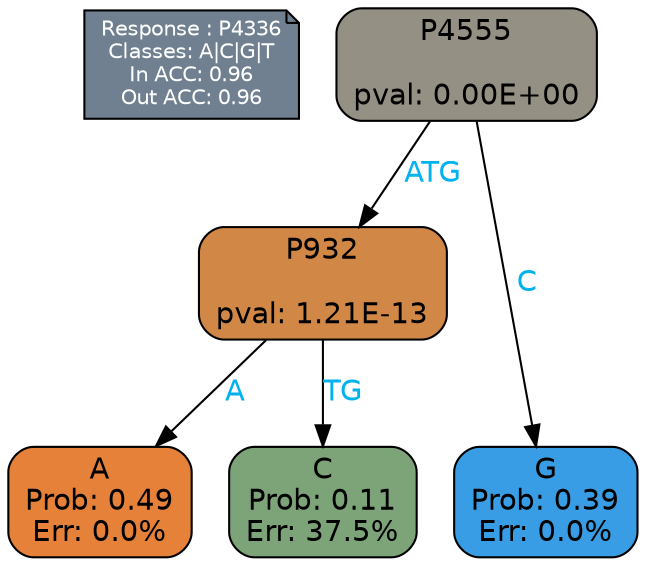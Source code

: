 digraph Tree {
node [shape=box, style="filled, rounded", color="black", fontname=helvetica] ;
graph [ranksep=equally, splines=polylines, bgcolor=transparent, dpi=600] ;
edge [fontname=helvetica] ;
LEGEND [label="Response : P4336
Classes: A|C|G|T
In ACC: 0.96
Out ACC: 0.96
",shape=note,align=left,style=filled,fillcolor="slategray",fontcolor="white",fontsize=10];1 [label="P4555

pval: 0.00E+00", fillcolor="#959084"] ;
2 [label="P932

pval: 1.21E-13", fillcolor="#d18745"] ;
3 [label="A
Prob: 0.49
Err: 0.0%", fillcolor="#e58139"] ;
4 [label="C
Prob: 0.11
Err: 37.5%", fillcolor="#7da479"] ;
5 [label="G
Prob: 0.39
Err: 0.0%", fillcolor="#399de5"] ;
1 -> 2 [label="ATG",fontcolor=deepskyblue2] ;
1 -> 5 [label="C",fontcolor=deepskyblue2] ;
2 -> 3 [label="A",fontcolor=deepskyblue2] ;
2 -> 4 [label="TG",fontcolor=deepskyblue2] ;
{rank = same; 3;4;5;}{rank = same; LEGEND;1;}}